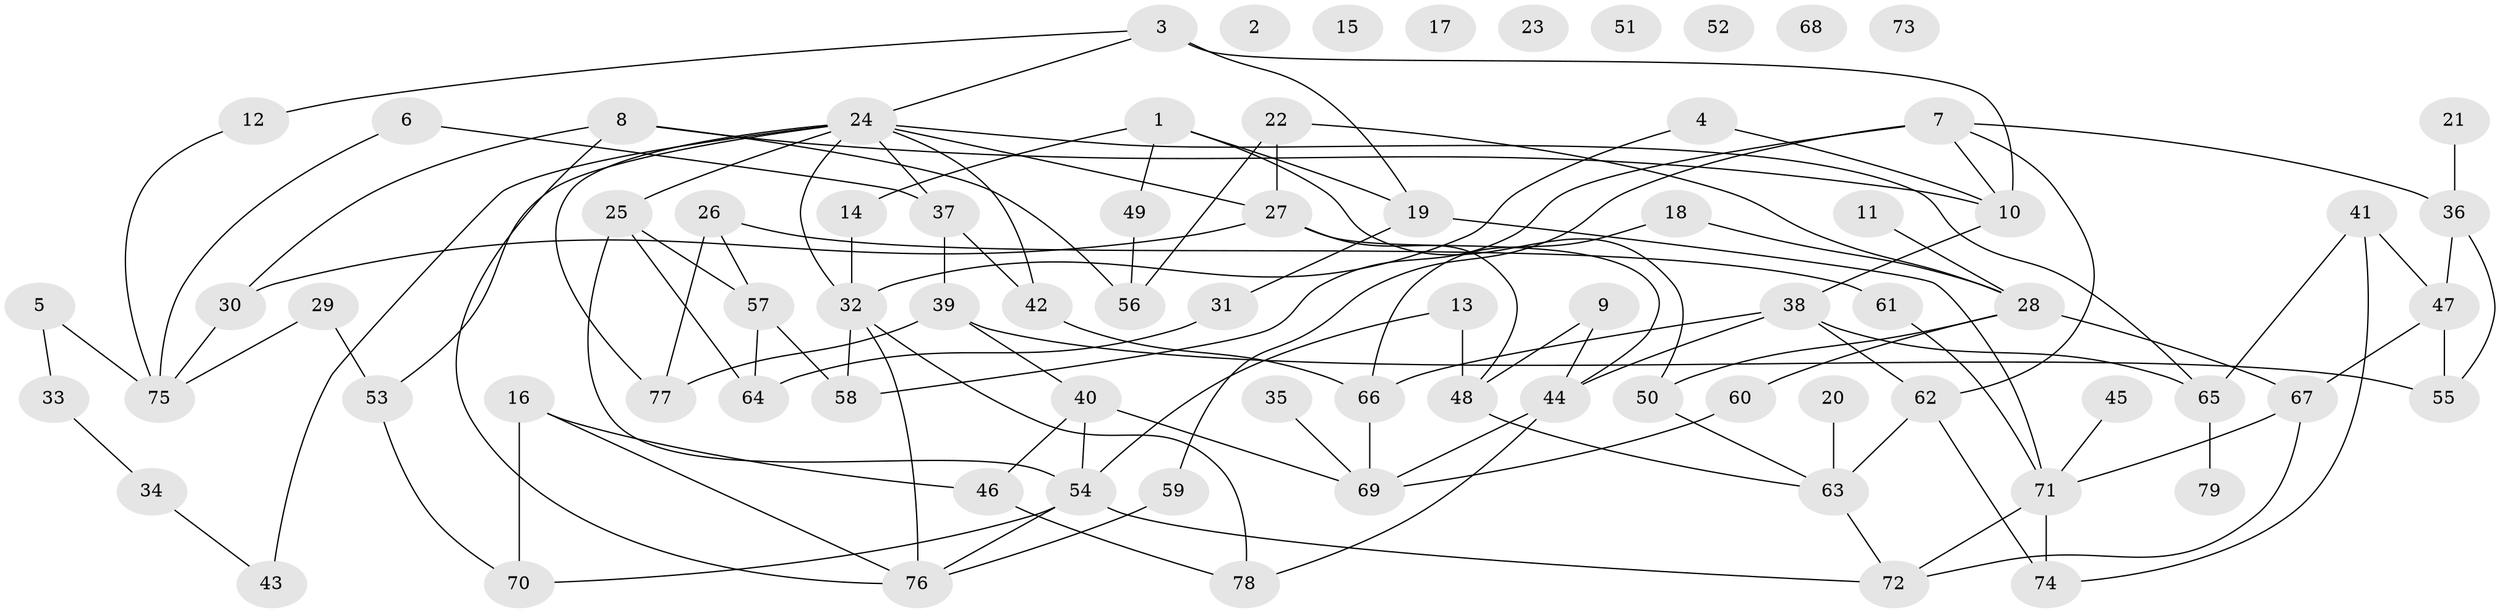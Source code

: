 // coarse degree distribution, {4: 0.16, 0: 0.16, 2: 0.12, 8: 0.04, 1: 0.12, 6: 0.08, 7: 0.06, 3: 0.08, 11: 0.02, 5: 0.16}
// Generated by graph-tools (version 1.1) at 2025/23/03/03/25 07:23:27]
// undirected, 79 vertices, 119 edges
graph export_dot {
graph [start="1"]
  node [color=gray90,style=filled];
  1;
  2;
  3;
  4;
  5;
  6;
  7;
  8;
  9;
  10;
  11;
  12;
  13;
  14;
  15;
  16;
  17;
  18;
  19;
  20;
  21;
  22;
  23;
  24;
  25;
  26;
  27;
  28;
  29;
  30;
  31;
  32;
  33;
  34;
  35;
  36;
  37;
  38;
  39;
  40;
  41;
  42;
  43;
  44;
  45;
  46;
  47;
  48;
  49;
  50;
  51;
  52;
  53;
  54;
  55;
  56;
  57;
  58;
  59;
  60;
  61;
  62;
  63;
  64;
  65;
  66;
  67;
  68;
  69;
  70;
  71;
  72;
  73;
  74;
  75;
  76;
  77;
  78;
  79;
  1 -- 14;
  1 -- 19;
  1 -- 49;
  1 -- 50;
  3 -- 10;
  3 -- 12;
  3 -- 19;
  3 -- 24;
  4 -- 10;
  4 -- 32;
  5 -- 33;
  5 -- 75;
  6 -- 37;
  6 -- 75;
  7 -- 10;
  7 -- 36;
  7 -- 58;
  7 -- 59;
  7 -- 62;
  8 -- 10;
  8 -- 30;
  8 -- 56;
  8 -- 76;
  9 -- 44;
  9 -- 48;
  10 -- 38;
  11 -- 28;
  12 -- 75;
  13 -- 48;
  13 -- 54;
  14 -- 32;
  16 -- 46;
  16 -- 70;
  16 -- 76;
  18 -- 28;
  18 -- 66;
  19 -- 31;
  19 -- 71;
  20 -- 63;
  21 -- 36;
  22 -- 27;
  22 -- 28;
  22 -- 56;
  24 -- 25;
  24 -- 27;
  24 -- 32;
  24 -- 37;
  24 -- 42;
  24 -- 43;
  24 -- 53;
  24 -- 65;
  24 -- 77;
  25 -- 54;
  25 -- 57;
  25 -- 64;
  26 -- 57;
  26 -- 61;
  26 -- 77;
  27 -- 30;
  27 -- 44;
  27 -- 48;
  28 -- 50;
  28 -- 60;
  28 -- 67;
  29 -- 53;
  29 -- 75;
  30 -- 75;
  31 -- 64;
  32 -- 58;
  32 -- 76;
  32 -- 78;
  33 -- 34;
  34 -- 43;
  35 -- 69;
  36 -- 47;
  36 -- 55;
  37 -- 39;
  37 -- 42;
  38 -- 44;
  38 -- 62;
  38 -- 65;
  38 -- 66;
  39 -- 40;
  39 -- 55;
  39 -- 77;
  40 -- 46;
  40 -- 54;
  40 -- 69;
  41 -- 47;
  41 -- 65;
  41 -- 74;
  42 -- 66;
  44 -- 69;
  44 -- 78;
  45 -- 71;
  46 -- 78;
  47 -- 55;
  47 -- 67;
  48 -- 63;
  49 -- 56;
  50 -- 63;
  53 -- 70;
  54 -- 70;
  54 -- 72;
  54 -- 76;
  57 -- 58;
  57 -- 64;
  59 -- 76;
  60 -- 69;
  61 -- 71;
  62 -- 63;
  62 -- 74;
  63 -- 72;
  65 -- 79;
  66 -- 69;
  67 -- 71;
  67 -- 72;
  71 -- 72;
  71 -- 74;
}
